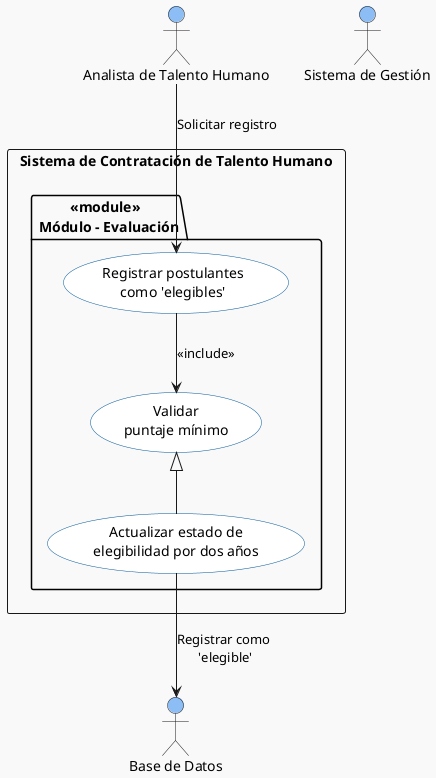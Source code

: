 @startuml
skinparam backgroundColor #F9F9F9
skinparam actorBackgroundColor #8CBDF5
skinparam usecaseBackgroundColor #FFFFFF
skinparam usecaseBorderColor #01579B

top to bottom direction

actor "Analista de Talento Humano" as ActorAnalista
actor "Sistema de Gestión" as SistemaGestion

rectangle "Sistema de Contratación de Talento Humano" as Sistema {
package "<<module>> \n Módulo - Evaluación" as Modulo {

  usecase "Registrar postulantes\ncomo 'elegibles'" as UC20
  usecase "Validar\npuntaje mínimo" as UC20_1
  usecase "Actualizar estado de\nelegibilidad por dos años" as UC20_2
}
}

'' Relaciones principales del caso de uso
ActorAnalista --> UC20 : "Solicitar registro"
UC20 --> UC20_1 : <<include>>

'' Generalización de procesos de validación y actualización
UC20_1 <|-- UC20_2

UC20_2 --> "Base de Datos" : "Registrar como \n'elegible'"

@enduml